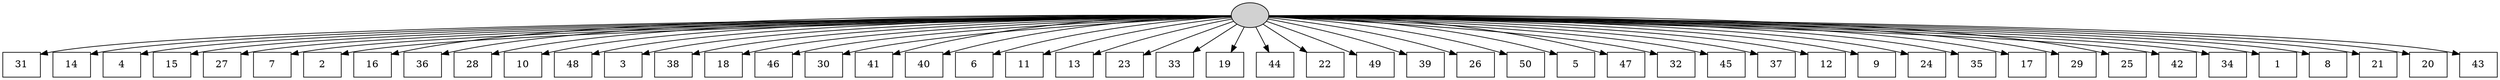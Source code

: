 digraph G {
0[style=filled, fillcolor=grey82, label=""];
1[shape=box,style=filled, fillcolor=white,label="31\n"];
2[shape=box,style=filled, fillcolor=white,label="14\n"];
3[shape=box,style=filled, fillcolor=white,label="4\n"];
4[shape=box,style=filled, fillcolor=white,label="15\n"];
5[shape=box,style=filled, fillcolor=white,label="27\n"];
6[shape=box,style=filled, fillcolor=white,label="7\n"];
7[shape=box,style=filled, fillcolor=white,label="2\n"];
8[shape=box,style=filled, fillcolor=white,label="16\n"];
9[shape=box,style=filled, fillcolor=white,label="36\n"];
10[shape=box,style=filled, fillcolor=white,label="28\n"];
11[shape=box,style=filled, fillcolor=white,label="10\n"];
12[shape=box,style=filled, fillcolor=white,label="48\n"];
13[shape=box,style=filled, fillcolor=white,label="3\n"];
14[shape=box,style=filled, fillcolor=white,label="38\n"];
15[shape=box,style=filled, fillcolor=white,label="18\n"];
16[shape=box,style=filled, fillcolor=white,label="46\n"];
17[shape=box,style=filled, fillcolor=white,label="30\n"];
18[shape=box,style=filled, fillcolor=white,label="41\n"];
19[shape=box,style=filled, fillcolor=white,label="40\n"];
20[shape=box,style=filled, fillcolor=white,label="6\n"];
21[shape=box,style=filled, fillcolor=white,label="11\n"];
22[shape=box,style=filled, fillcolor=white,label="13\n"];
23[shape=box,style=filled, fillcolor=white,label="23\n"];
24[shape=box,style=filled, fillcolor=white,label="33\n"];
25[shape=box,style=filled, fillcolor=white,label="19\n"];
26[shape=box,style=filled, fillcolor=white,label="44\n"];
27[shape=box,style=filled, fillcolor=white,label="22\n"];
28[shape=box,style=filled, fillcolor=white,label="49\n"];
29[shape=box,style=filled, fillcolor=white,label="39\n"];
30[shape=box,style=filled, fillcolor=white,label="26\n"];
31[shape=box,style=filled, fillcolor=white,label="50\n"];
32[shape=box,style=filled, fillcolor=white,label="5\n"];
33[shape=box,style=filled, fillcolor=white,label="47\n"];
34[shape=box,style=filled, fillcolor=white,label="32\n"];
35[shape=box,style=filled, fillcolor=white,label="45\n"];
36[shape=box,style=filled, fillcolor=white,label="37\n"];
37[shape=box,style=filled, fillcolor=white,label="12\n"];
38[shape=box,style=filled, fillcolor=white,label="9\n"];
39[shape=box,style=filled, fillcolor=white,label="24\n"];
40[shape=box,style=filled, fillcolor=white,label="35\n"];
41[shape=box,style=filled, fillcolor=white,label="17\n"];
42[shape=box,style=filled, fillcolor=white,label="29\n"];
43[shape=box,style=filled, fillcolor=white,label="25\n"];
44[shape=box,style=filled, fillcolor=white,label="42\n"];
45[shape=box,style=filled, fillcolor=white,label="34\n"];
46[shape=box,style=filled, fillcolor=white,label="1\n"];
47[shape=box,style=filled, fillcolor=white,label="8\n"];
48[shape=box,style=filled, fillcolor=white,label="21\n"];
49[shape=box,style=filled, fillcolor=white,label="20\n"];
50[shape=box,style=filled, fillcolor=white,label="43\n"];
0->1 ;
0->2 ;
0->3 ;
0->4 ;
0->5 ;
0->6 ;
0->7 ;
0->8 ;
0->9 ;
0->10 ;
0->11 ;
0->12 ;
0->13 ;
0->14 ;
0->15 ;
0->16 ;
0->17 ;
0->18 ;
0->19 ;
0->20 ;
0->21 ;
0->22 ;
0->23 ;
0->24 ;
0->25 ;
0->26 ;
0->27 ;
0->28 ;
0->29 ;
0->30 ;
0->31 ;
0->32 ;
0->33 ;
0->34 ;
0->35 ;
0->36 ;
0->37 ;
0->38 ;
0->39 ;
0->40 ;
0->41 ;
0->42 ;
0->43 ;
0->44 ;
0->45 ;
0->46 ;
0->47 ;
0->48 ;
0->49 ;
0->50 ;
}
